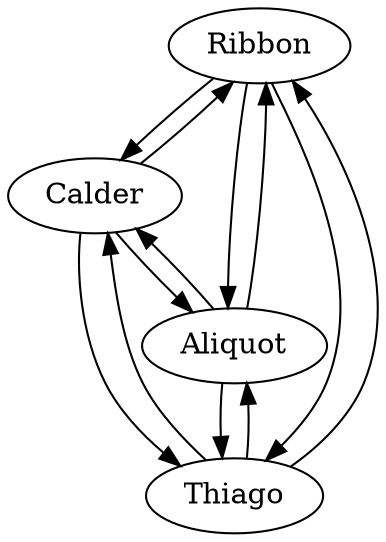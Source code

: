 digraph  {
Ribbon;
Calder;
Thiago;
Aliquot;
Ribbon -> Calder  [key=0];
Ribbon -> Thiago  [key=0];
Ribbon -> Aliquot  [key=0];
Calder -> Ribbon  [key=0];
Calder -> Thiago  [key=0];
Calder -> Aliquot  [key=0];
Thiago -> Ribbon  [key=0];
Thiago -> Calder  [key=0];
Thiago -> Aliquot  [key=0];
Aliquot -> Ribbon  [key=0];
Aliquot -> Calder  [key=0];
Aliquot -> Thiago  [key=0];
}
